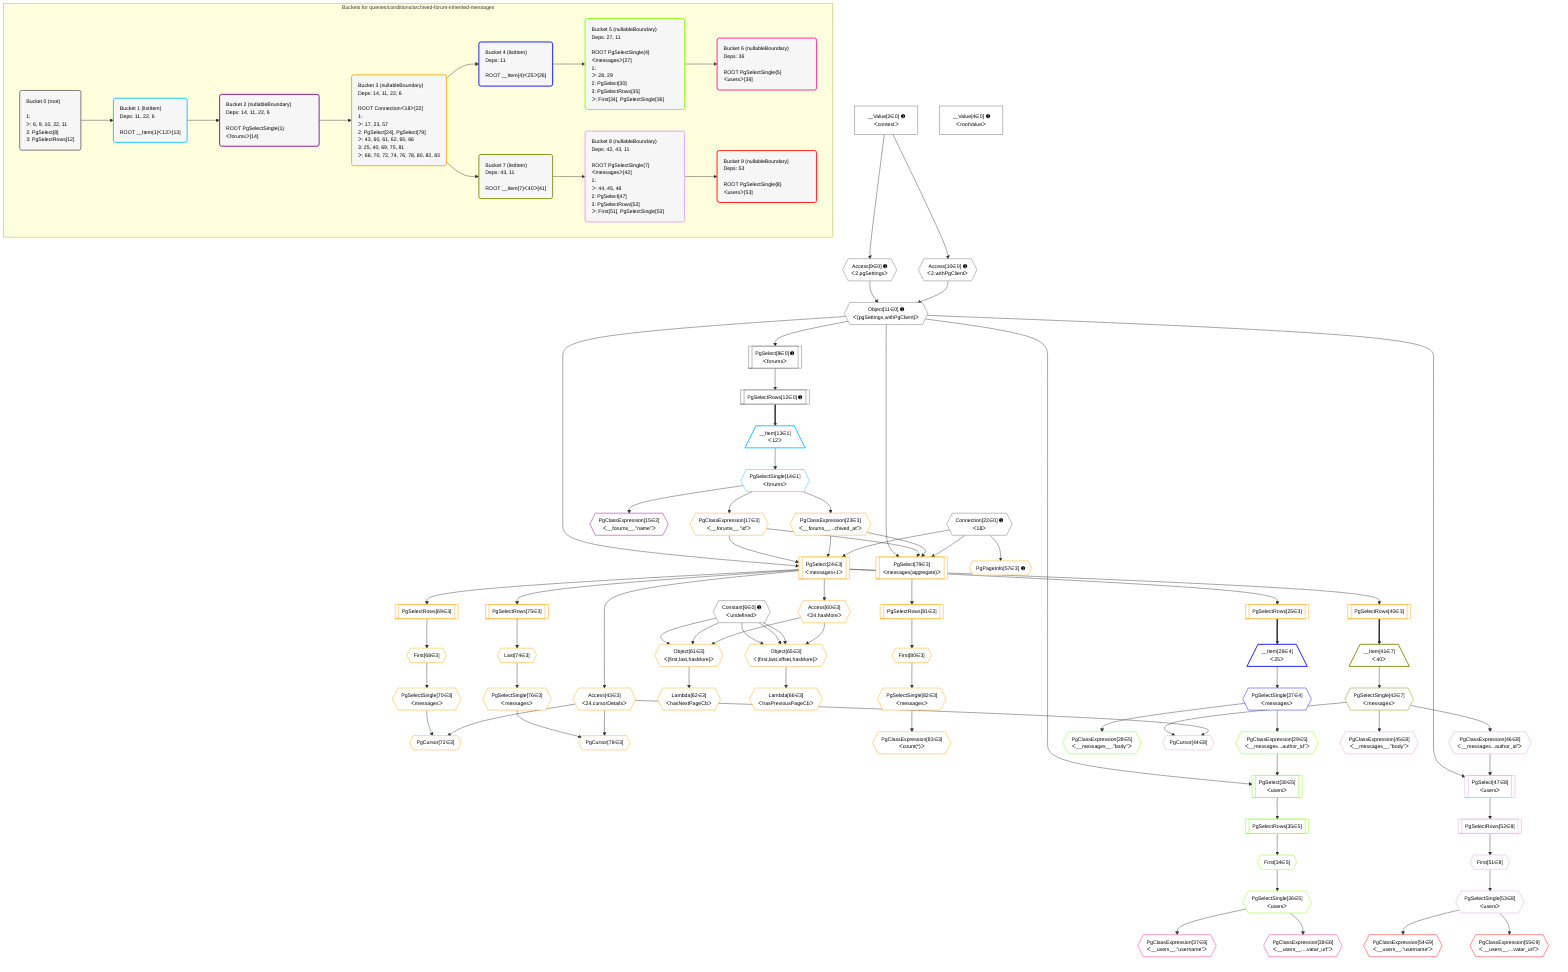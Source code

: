 %%{init: {'themeVariables': { 'fontSize': '12px'}}}%%
graph TD
    classDef path fill:#eee,stroke:#000,color:#000
    classDef plan fill:#fff,stroke-width:1px,color:#000
    classDef itemplan fill:#fff,stroke-width:2px,color:#000
    classDef unbatchedplan fill:#dff,stroke-width:1px,color:#000
    classDef sideeffectplan fill:#fcc,stroke-width:2px,color:#000
    classDef bucket fill:#f6f6f6,color:#000,stroke-width:2px,text-align:left


    %% plan dependencies
    Object11{{"Object[11∈0] ➊<br />ᐸ{pgSettings,withPgClient}ᐳ"}}:::plan
    Access9{{"Access[9∈0] ➊<br />ᐸ2.pgSettingsᐳ"}}:::plan
    Access10{{"Access[10∈0] ➊<br />ᐸ2.withPgClientᐳ"}}:::plan
    Access9 & Access10 --> Object11
    PgSelect8[["PgSelect[8∈0] ➊<br />ᐸforumsᐳ"]]:::plan
    Object11 --> PgSelect8
    __Value2["__Value[2∈0] ➊<br />ᐸcontextᐳ"]:::plan
    __Value2 --> Access9
    __Value2 --> Access10
    PgSelectRows12[["PgSelectRows[12∈0] ➊"]]:::plan
    PgSelect8 --> PgSelectRows12
    __Value4["__Value[4∈0] ➊<br />ᐸrootValueᐳ"]:::plan
    Constant6{{"Constant[6∈0] ➊<br />ᐸundefinedᐳ"}}:::plan
    Connection22{{"Connection[22∈0] ➊<br />ᐸ18ᐳ"}}:::plan
    __Item13[/"__Item[13∈1]<br />ᐸ12ᐳ"\]:::itemplan
    PgSelectRows12 ==> __Item13
    PgSelectSingle14{{"PgSelectSingle[14∈1]<br />ᐸforumsᐳ"}}:::plan
    __Item13 --> PgSelectSingle14
    PgClassExpression15{{"PgClassExpression[15∈2]<br />ᐸ__forums__.”name”ᐳ"}}:::plan
    PgSelectSingle14 --> PgClassExpression15
    PgSelect24[["PgSelect[24∈3]<br />ᐸmessages+1ᐳ"]]:::plan
    PgClassExpression17{{"PgClassExpression[17∈3]<br />ᐸ__forums__.”id”ᐳ"}}:::plan
    PgClassExpression23{{"PgClassExpression[23∈3]<br />ᐸ__forums__...chived_at”ᐳ"}}:::plan
    Object11 & PgClassExpression17 & PgClassExpression23 & Connection22 --> PgSelect24
    Object65{{"Object[65∈3]<br />ᐸ{first,last,offset,hasMore}ᐳ"}}:::plan
    Access60{{"Access[60∈3]<br />ᐸ24.hasMoreᐳ"}}:::plan
    Constant6 & Constant6 & Constant6 & Access60 --> Object65
    PgSelect79[["PgSelect[79∈3]<br />ᐸmessages(aggregate)ᐳ"]]:::plan
    Object11 & PgClassExpression17 & PgClassExpression23 & Connection22 --> PgSelect79
    Object61{{"Object[61∈3]<br />ᐸ{first,last,hasMore}ᐳ"}}:::plan
    Constant6 & Constant6 & Access60 --> Object61
    PgCursor72{{"PgCursor[72∈3]"}}:::plan
    PgSelectSingle70{{"PgSelectSingle[70∈3]<br />ᐸmessagesᐳ"}}:::plan
    Access43{{"Access[43∈3]<br />ᐸ24.cursorDetailsᐳ"}}:::plan
    PgSelectSingle70 & Access43 --> PgCursor72
    PgCursor78{{"PgCursor[78∈3]"}}:::plan
    PgSelectSingle76{{"PgSelectSingle[76∈3]<br />ᐸmessagesᐳ"}}:::plan
    PgSelectSingle76 & Access43 --> PgCursor78
    PgSelectSingle14 --> PgClassExpression17
    PgSelectSingle14 --> PgClassExpression23
    PgSelectRows25[["PgSelectRows[25∈3]"]]:::plan
    PgSelect24 --> PgSelectRows25
    PgSelectRows40[["PgSelectRows[40∈3]"]]:::plan
    PgSelect24 --> PgSelectRows40
    PgSelect24 --> Access43
    PgPageInfo57{{"PgPageInfo[57∈3] ➊"}}:::plan
    Connection22 --> PgPageInfo57
    PgSelect24 --> Access60
    Lambda62{{"Lambda[62∈3]<br />ᐸhasNextPageCbᐳ"}}:::plan
    Object61 --> Lambda62
    Lambda66{{"Lambda[66∈3]<br />ᐸhasPreviousPageCbᐳ"}}:::plan
    Object65 --> Lambda66
    First68{{"First[68∈3]"}}:::plan
    PgSelectRows69[["PgSelectRows[69∈3]"]]:::plan
    PgSelectRows69 --> First68
    PgSelect24 --> PgSelectRows69
    First68 --> PgSelectSingle70
    Last74{{"Last[74∈3]"}}:::plan
    PgSelectRows75[["PgSelectRows[75∈3]"]]:::plan
    PgSelectRows75 --> Last74
    PgSelect24 --> PgSelectRows75
    Last74 --> PgSelectSingle76
    First80{{"First[80∈3]"}}:::plan
    PgSelectRows81[["PgSelectRows[81∈3]"]]:::plan
    PgSelectRows81 --> First80
    PgSelect79 --> PgSelectRows81
    PgSelectSingle82{{"PgSelectSingle[82∈3]<br />ᐸmessagesᐳ"}}:::plan
    First80 --> PgSelectSingle82
    PgClassExpression83{{"PgClassExpression[83∈3]<br />ᐸcount(*)ᐳ"}}:::plan
    PgSelectSingle82 --> PgClassExpression83
    __Item26[/"__Item[26∈4]<br />ᐸ25ᐳ"\]:::itemplan
    PgSelectRows25 ==> __Item26
    PgSelectSingle27{{"PgSelectSingle[27∈4]<br />ᐸmessagesᐳ"}}:::plan
    __Item26 --> PgSelectSingle27
    PgSelect30[["PgSelect[30∈5]<br />ᐸusersᐳ"]]:::plan
    PgClassExpression29{{"PgClassExpression[29∈5]<br />ᐸ__messages...author_id”ᐳ"}}:::plan
    Object11 & PgClassExpression29 --> PgSelect30
    PgClassExpression28{{"PgClassExpression[28∈5]<br />ᐸ__messages__.”body”ᐳ"}}:::plan
    PgSelectSingle27 --> PgClassExpression28
    PgSelectSingle27 --> PgClassExpression29
    First34{{"First[34∈5]"}}:::plan
    PgSelectRows35[["PgSelectRows[35∈5]"]]:::plan
    PgSelectRows35 --> First34
    PgSelect30 --> PgSelectRows35
    PgSelectSingle36{{"PgSelectSingle[36∈5]<br />ᐸusersᐳ"}}:::plan
    First34 --> PgSelectSingle36
    PgClassExpression37{{"PgClassExpression[37∈6]<br />ᐸ__users__.”username”ᐳ"}}:::plan
    PgSelectSingle36 --> PgClassExpression37
    PgClassExpression38{{"PgClassExpression[38∈6]<br />ᐸ__users__....vatar_url”ᐳ"}}:::plan
    PgSelectSingle36 --> PgClassExpression38
    __Item41[/"__Item[41∈7]<br />ᐸ40ᐳ"\]:::itemplan
    PgSelectRows40 ==> __Item41
    PgSelectSingle42{{"PgSelectSingle[42∈7]<br />ᐸmessagesᐳ"}}:::plan
    __Item41 --> PgSelectSingle42
    PgCursor44{{"PgCursor[44∈8]"}}:::plan
    PgSelectSingle42 & Access43 --> PgCursor44
    PgSelect47[["PgSelect[47∈8]<br />ᐸusersᐳ"]]:::plan
    PgClassExpression46{{"PgClassExpression[46∈8]<br />ᐸ__messages...author_id”ᐳ"}}:::plan
    Object11 & PgClassExpression46 --> PgSelect47
    PgClassExpression45{{"PgClassExpression[45∈8]<br />ᐸ__messages__.”body”ᐳ"}}:::plan
    PgSelectSingle42 --> PgClassExpression45
    PgSelectSingle42 --> PgClassExpression46
    First51{{"First[51∈8]"}}:::plan
    PgSelectRows52[["PgSelectRows[52∈8]"]]:::plan
    PgSelectRows52 --> First51
    PgSelect47 --> PgSelectRows52
    PgSelectSingle53{{"PgSelectSingle[53∈8]<br />ᐸusersᐳ"}}:::plan
    First51 --> PgSelectSingle53
    PgClassExpression54{{"PgClassExpression[54∈9]<br />ᐸ__users__.”username”ᐳ"}}:::plan
    PgSelectSingle53 --> PgClassExpression54
    PgClassExpression55{{"PgClassExpression[55∈9]<br />ᐸ__users__....vatar_url”ᐳ"}}:::plan
    PgSelectSingle53 --> PgClassExpression55

    %% define steps

    subgraph "Buckets for queries/conditions/archived-forum-inherited-messages"
    Bucket0("Bucket 0 (root)<br /><br />1: <br />ᐳ: 6, 9, 10, 22, 11<br />2: PgSelect[8]<br />3: PgSelectRows[12]"):::bucket
    classDef bucket0 stroke:#696969
    class Bucket0,__Value2,__Value4,Constant6,PgSelect8,Access9,Access10,Object11,PgSelectRows12,Connection22 bucket0
    Bucket1("Bucket 1 (listItem)<br />Deps: 11, 22, 6<br /><br />ROOT __Item{1}ᐸ12ᐳ[13]"):::bucket
    classDef bucket1 stroke:#00bfff
    class Bucket1,__Item13,PgSelectSingle14 bucket1
    Bucket2("Bucket 2 (nullableBoundary)<br />Deps: 14, 11, 22, 6<br /><br />ROOT PgSelectSingle{1}ᐸforumsᐳ[14]"):::bucket
    classDef bucket2 stroke:#7f007f
    class Bucket2,PgClassExpression15 bucket2
    Bucket3("Bucket 3 (nullableBoundary)<br />Deps: 14, 11, 22, 6<br /><br />ROOT Connectionᐸ18ᐳ[22]<br />1: <br />ᐳ: 17, 23, 57<br />2: PgSelect[24], PgSelect[79]<br />ᐳ: 43, 60, 61, 62, 65, 66<br />3: 25, 40, 69, 75, 81<br />ᐳ: 68, 70, 72, 74, 76, 78, 80, 82, 83"):::bucket
    classDef bucket3 stroke:#ffa500
    class Bucket3,PgClassExpression17,PgClassExpression23,PgSelect24,PgSelectRows25,PgSelectRows40,Access43,PgPageInfo57,Access60,Object61,Lambda62,Object65,Lambda66,First68,PgSelectRows69,PgSelectSingle70,PgCursor72,Last74,PgSelectRows75,PgSelectSingle76,PgCursor78,PgSelect79,First80,PgSelectRows81,PgSelectSingle82,PgClassExpression83 bucket3
    Bucket4("Bucket 4 (listItem)<br />Deps: 11<br /><br />ROOT __Item{4}ᐸ25ᐳ[26]"):::bucket
    classDef bucket4 stroke:#0000ff
    class Bucket4,__Item26,PgSelectSingle27 bucket4
    Bucket5("Bucket 5 (nullableBoundary)<br />Deps: 27, 11<br /><br />ROOT PgSelectSingle{4}ᐸmessagesᐳ[27]<br />1: <br />ᐳ: 28, 29<br />2: PgSelect[30]<br />3: PgSelectRows[35]<br />ᐳ: First[34], PgSelectSingle[36]"):::bucket
    classDef bucket5 stroke:#7fff00
    class Bucket5,PgClassExpression28,PgClassExpression29,PgSelect30,First34,PgSelectRows35,PgSelectSingle36 bucket5
    Bucket6("Bucket 6 (nullableBoundary)<br />Deps: 36<br /><br />ROOT PgSelectSingle{5}ᐸusersᐳ[36]"):::bucket
    classDef bucket6 stroke:#ff1493
    class Bucket6,PgClassExpression37,PgClassExpression38 bucket6
    Bucket7("Bucket 7 (listItem)<br />Deps: 43, 11<br /><br />ROOT __Item{7}ᐸ40ᐳ[41]"):::bucket
    classDef bucket7 stroke:#808000
    class Bucket7,__Item41,PgSelectSingle42 bucket7
    Bucket8("Bucket 8 (nullableBoundary)<br />Deps: 42, 43, 11<br /><br />ROOT PgSelectSingle{7}ᐸmessagesᐳ[42]<br />1: <br />ᐳ: 44, 45, 46<br />2: PgSelect[47]<br />3: PgSelectRows[52]<br />ᐳ: First[51], PgSelectSingle[53]"):::bucket
    classDef bucket8 stroke:#dda0dd
    class Bucket8,PgCursor44,PgClassExpression45,PgClassExpression46,PgSelect47,First51,PgSelectRows52,PgSelectSingle53 bucket8
    Bucket9("Bucket 9 (nullableBoundary)<br />Deps: 53<br /><br />ROOT PgSelectSingle{8}ᐸusersᐳ[53]"):::bucket
    classDef bucket9 stroke:#ff0000
    class Bucket9,PgClassExpression54,PgClassExpression55 bucket9
    Bucket0 --> Bucket1
    Bucket1 --> Bucket2
    Bucket2 --> Bucket3
    Bucket3 --> Bucket4 & Bucket7
    Bucket4 --> Bucket5
    Bucket5 --> Bucket6
    Bucket7 --> Bucket8
    Bucket8 --> Bucket9
    end
